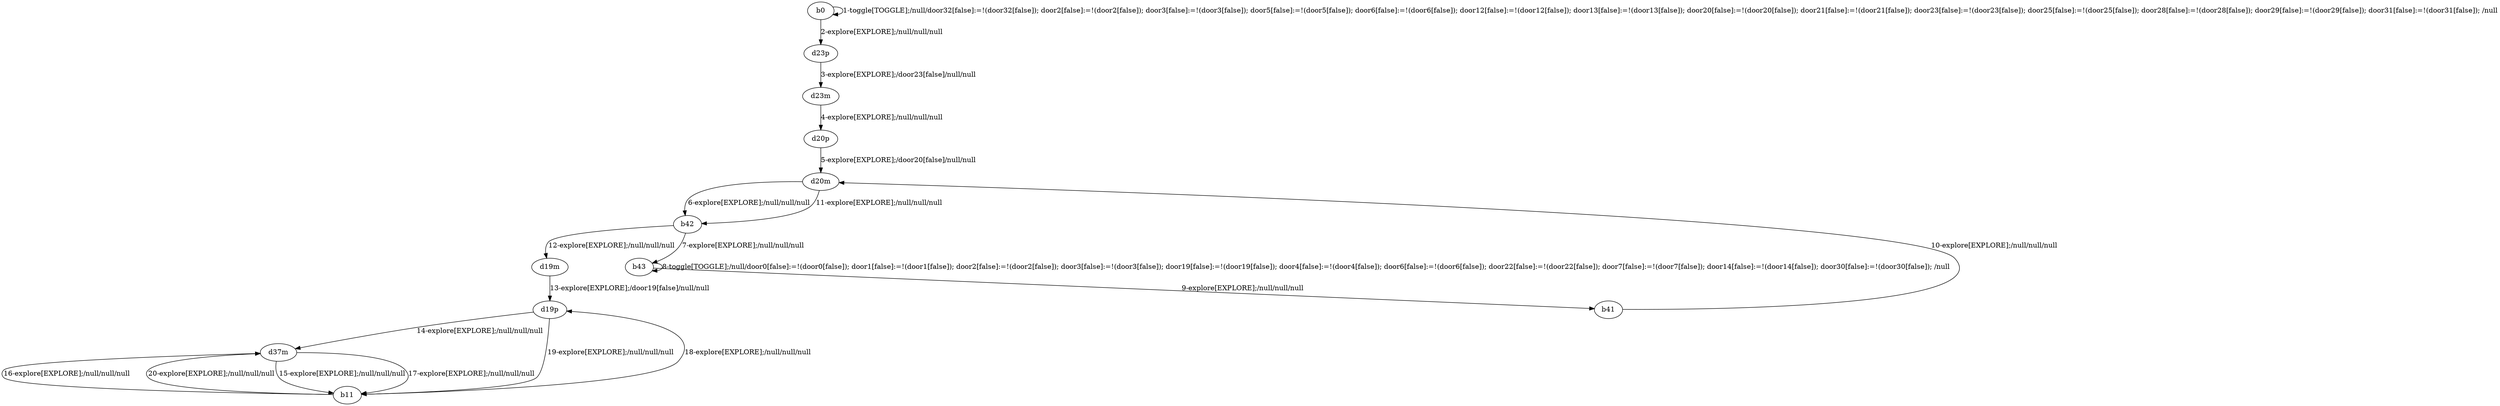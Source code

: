 # Total number of goals covered by this test: 2
# b11 --> d19p
# d19p --> b11

digraph g {
"b0" -> "b0" [label = "1-toggle[TOGGLE];/null/door32[false]:=!(door32[false]); door2[false]:=!(door2[false]); door3[false]:=!(door3[false]); door5[false]:=!(door5[false]); door6[false]:=!(door6[false]); door12[false]:=!(door12[false]); door13[false]:=!(door13[false]); door20[false]:=!(door20[false]); door21[false]:=!(door21[false]); door23[false]:=!(door23[false]); door25[false]:=!(door25[false]); door28[false]:=!(door28[false]); door29[false]:=!(door29[false]); door31[false]:=!(door31[false]); /null"];
"b0" -> "d23p" [label = "2-explore[EXPLORE];/null/null/null"];
"d23p" -> "d23m" [label = "3-explore[EXPLORE];/door23[false]/null/null"];
"d23m" -> "d20p" [label = "4-explore[EXPLORE];/null/null/null"];
"d20p" -> "d20m" [label = "5-explore[EXPLORE];/door20[false]/null/null"];
"d20m" -> "b42" [label = "6-explore[EXPLORE];/null/null/null"];
"b42" -> "b43" [label = "7-explore[EXPLORE];/null/null/null"];
"b43" -> "b43" [label = "8-toggle[TOGGLE];/null/door0[false]:=!(door0[false]); door1[false]:=!(door1[false]); door2[false]:=!(door2[false]); door3[false]:=!(door3[false]); door19[false]:=!(door19[false]); door4[false]:=!(door4[false]); door6[false]:=!(door6[false]); door22[false]:=!(door22[false]); door7[false]:=!(door7[false]); door14[false]:=!(door14[false]); door30[false]:=!(door30[false]); /null"];
"b43" -> "b41" [label = "9-explore[EXPLORE];/null/null/null"];
"b41" -> "d20m" [label = "10-explore[EXPLORE];/null/null/null"];
"d20m" -> "b42" [label = "11-explore[EXPLORE];/null/null/null"];
"b42" -> "d19m" [label = "12-explore[EXPLORE];/null/null/null"];
"d19m" -> "d19p" [label = "13-explore[EXPLORE];/door19[false]/null/null"];
"d19p" -> "d37m" [label = "14-explore[EXPLORE];/null/null/null"];
"d37m" -> "b11" [label = "15-explore[EXPLORE];/null/null/null"];
"b11" -> "d37m" [label = "16-explore[EXPLORE];/null/null/null"];
"d37m" -> "b11" [label = "17-explore[EXPLORE];/null/null/null"];
"b11" -> "d19p" [label = "18-explore[EXPLORE];/null/null/null"];
"d19p" -> "b11" [label = "19-explore[EXPLORE];/null/null/null"];
"b11" -> "d37m" [label = "20-explore[EXPLORE];/null/null/null"];
}
